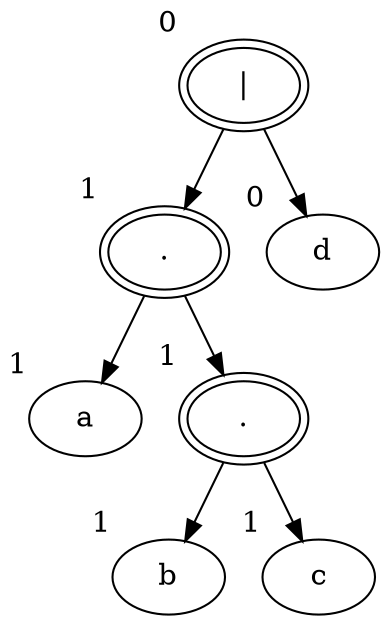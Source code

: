 digraph {
  94571864888336[label="|" xlabel="0" peripheries="2"]
  94571864887888[label="." xlabel="1" peripheries="2"]
  94571864888336  ->  94571864887888
  94571864888416[label="d" xlabel="0" peripheries="1"]
  94571864888336  ->  94571864888416
  94571864887840[label="a" xlabel="1" peripheries="1"]
  94571864887888  ->  94571864887840
  94571864888176[label="." xlabel="1" peripheries="2"]
  94571864887888  ->  94571864888176
  94571864887792[label="b" xlabel="1" peripheries="1"]
  94571864888176  ->  94571864887792
  94571864888256[label="c" xlabel="1" peripheries="1"]
  94571864888176  ->  94571864888256
}

